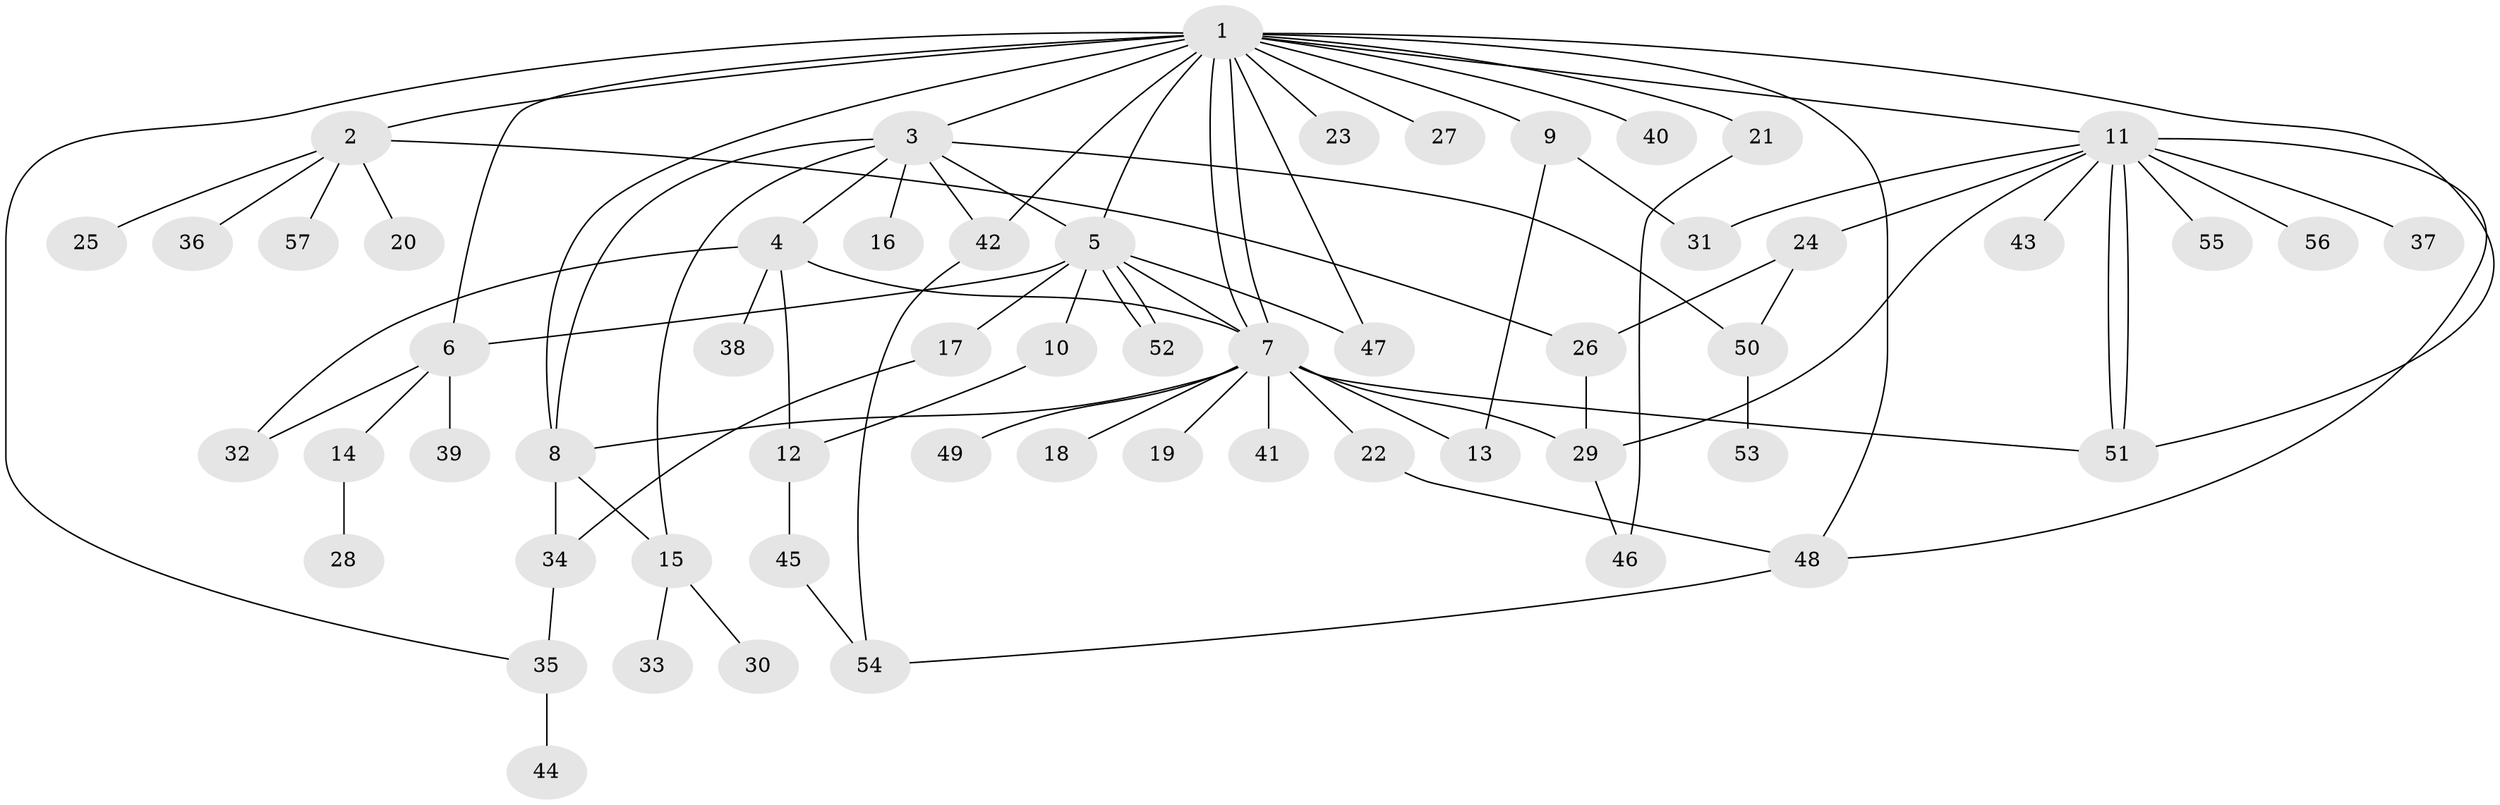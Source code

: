 // Generated by graph-tools (version 1.1) at 2025/26/03/09/25 03:26:03]
// undirected, 57 vertices, 85 edges
graph export_dot {
graph [start="1"]
  node [color=gray90,style=filled];
  1;
  2;
  3;
  4;
  5;
  6;
  7;
  8;
  9;
  10;
  11;
  12;
  13;
  14;
  15;
  16;
  17;
  18;
  19;
  20;
  21;
  22;
  23;
  24;
  25;
  26;
  27;
  28;
  29;
  30;
  31;
  32;
  33;
  34;
  35;
  36;
  37;
  38;
  39;
  40;
  41;
  42;
  43;
  44;
  45;
  46;
  47;
  48;
  49;
  50;
  51;
  52;
  53;
  54;
  55;
  56;
  57;
  1 -- 2;
  1 -- 3;
  1 -- 5;
  1 -- 6;
  1 -- 7;
  1 -- 7;
  1 -- 8;
  1 -- 9;
  1 -- 11;
  1 -- 21;
  1 -- 23;
  1 -- 27;
  1 -- 35;
  1 -- 40;
  1 -- 42;
  1 -- 47;
  1 -- 48;
  1 -- 51;
  2 -- 20;
  2 -- 25;
  2 -- 26;
  2 -- 36;
  2 -- 57;
  3 -- 4;
  3 -- 5;
  3 -- 8;
  3 -- 15;
  3 -- 16;
  3 -- 42;
  3 -- 50;
  4 -- 7;
  4 -- 12;
  4 -- 32;
  4 -- 38;
  5 -- 6;
  5 -- 7;
  5 -- 10;
  5 -- 17;
  5 -- 47;
  5 -- 52;
  5 -- 52;
  6 -- 14;
  6 -- 32;
  6 -- 39;
  7 -- 8;
  7 -- 13;
  7 -- 18;
  7 -- 19;
  7 -- 22;
  7 -- 29;
  7 -- 41;
  7 -- 49;
  7 -- 51;
  8 -- 15;
  8 -- 34;
  9 -- 13;
  9 -- 31;
  10 -- 12;
  11 -- 24;
  11 -- 29;
  11 -- 31;
  11 -- 37;
  11 -- 43;
  11 -- 48;
  11 -- 51;
  11 -- 51;
  11 -- 55;
  11 -- 56;
  12 -- 45;
  14 -- 28;
  15 -- 30;
  15 -- 33;
  17 -- 34;
  21 -- 46;
  22 -- 48;
  24 -- 26;
  24 -- 50;
  26 -- 29;
  29 -- 46;
  34 -- 35;
  35 -- 44;
  42 -- 54;
  45 -- 54;
  48 -- 54;
  50 -- 53;
}
